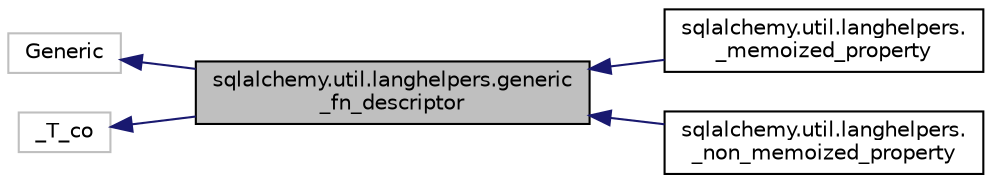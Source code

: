 digraph "sqlalchemy.util.langhelpers.generic_fn_descriptor"
{
 // LATEX_PDF_SIZE
  edge [fontname="Helvetica",fontsize="10",labelfontname="Helvetica",labelfontsize="10"];
  node [fontname="Helvetica",fontsize="10",shape=record];
  rankdir="LR";
  Node1 [label="sqlalchemy.util.langhelpers.generic\l_fn_descriptor",height=0.2,width=0.4,color="black", fillcolor="grey75", style="filled", fontcolor="black",tooltip=" "];
  Node2 -> Node1 [dir="back",color="midnightblue",fontsize="10",style="solid",fontname="Helvetica"];
  Node2 [label="Generic",height=0.2,width=0.4,color="grey75", fillcolor="white", style="filled",tooltip=" "];
  Node3 -> Node1 [dir="back",color="midnightblue",fontsize="10",style="solid",fontname="Helvetica"];
  Node3 [label="_T_co",height=0.2,width=0.4,color="grey75", fillcolor="white", style="filled",tooltip=" "];
  Node1 -> Node4 [dir="back",color="midnightblue",fontsize="10",style="solid",fontname="Helvetica"];
  Node4 [label="sqlalchemy.util.langhelpers.\l_memoized_property",height=0.2,width=0.4,color="black", fillcolor="white", style="filled",URL="$classsqlalchemy_1_1util_1_1langhelpers_1_1__memoized__property.html",tooltip=" "];
  Node1 -> Node5 [dir="back",color="midnightblue",fontsize="10",style="solid",fontname="Helvetica"];
  Node5 [label="sqlalchemy.util.langhelpers.\l_non_memoized_property",height=0.2,width=0.4,color="black", fillcolor="white", style="filled",URL="$classsqlalchemy_1_1util_1_1langhelpers_1_1__non__memoized__property.html",tooltip=" "];
}
